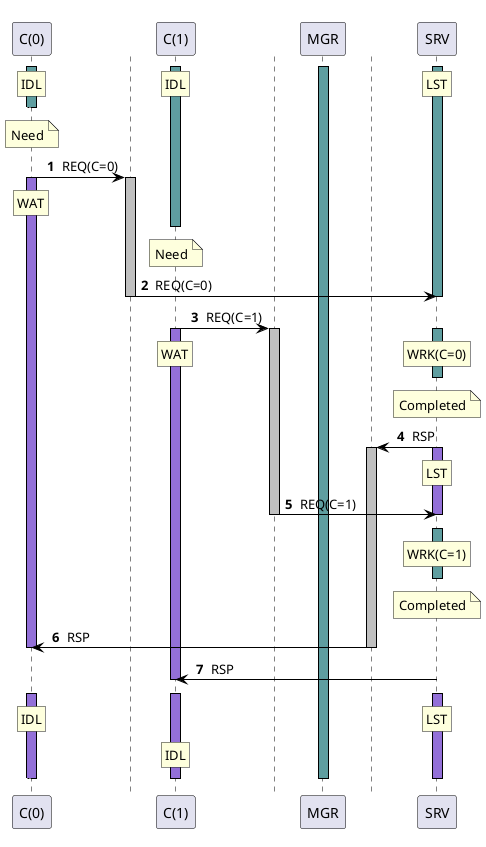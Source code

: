 @startuml
autonumber " <b>#</b> "
skinparam shadowing false
skinparam sequence {
ArrowColor Black
ActorBorderColor Black
LifeLineBorderColor Black
LifeLineBackgroundColor Black
ParticipantBorderColor Black
}
skinparam ControlBorderColor White
skinparam ControlBackgroundColor White
participant "C(0)" as A0 order 10100
activate A0 #CadetBlue
participant "C(1)" as A1 order 10200
activate A1 #CadetBlue
participant "MGR" as A2 order 10300
activate A2 #CadetBlue
participant "SRV" as A3 order 10400
activate A3 #CadetBlue
rnote over A0 : IDL
/ rnote over A1 : IDL
/ rnote over A3 : LST
autonumber stop
[<[#White]-- A0
autonumber resume
deactivate A0
note over A0 : Need
control " " as T0 order 10101
A0 -> T0 : REQ(C=0)
activate T0 #Silver
activate A0 #MediumPurple
rnote over A0 : WAT
autonumber stop
[<[#White]-- A0
autonumber resume
deactivate A1
note over A1 : Need
T0 -> A3 : REQ(C=0)
deactivate T0
deactivate A3
control " " as T1 order 10201
A1 -> T1 : REQ(C=1)
activate T1 #Silver
activate A1 #MediumPurple
activate A3 #CadetBlue
rnote over A1 : WAT
/ rnote over A3 : WRK(C=0)
autonumber stop
[<[#White]-- A0
autonumber resume
deactivate A3
note over A3 : Completed
control " " as T2 order 10399
A3 -> T2 : RSP
activate T2 #Silver
activate A3 #MediumPurple
rnote over A3 : LST
T1 -> A3 : REQ(C=1)
deactivate T1
deactivate A3
autonumber stop
[<[#White]-- A0
autonumber resume
activate A3 #CadetBlue
rnote over A3 : WRK(C=1)
autonumber stop
[<[#White]-- A0
autonumber resume
deactivate A3
note over A3 : Completed
T2 -> A0 : RSP
deactivate T2
deactivate A0
A3 -> A1 : RSP
deactivate A1
autonumber stop
[<[#White]-- A0
autonumber resume
activate A3 #MediumPurple
activate A0 #MediumPurple
rnote over A3 : LST
/ rnote over A0 : IDL
activate A1 #MediumPurple
rnote over A1 : IDL
autonumber stop
[<[#White]-- A0
autonumber resume
deactivate A0
deactivate A1
deactivate A2
deactivate A3
@enduml
